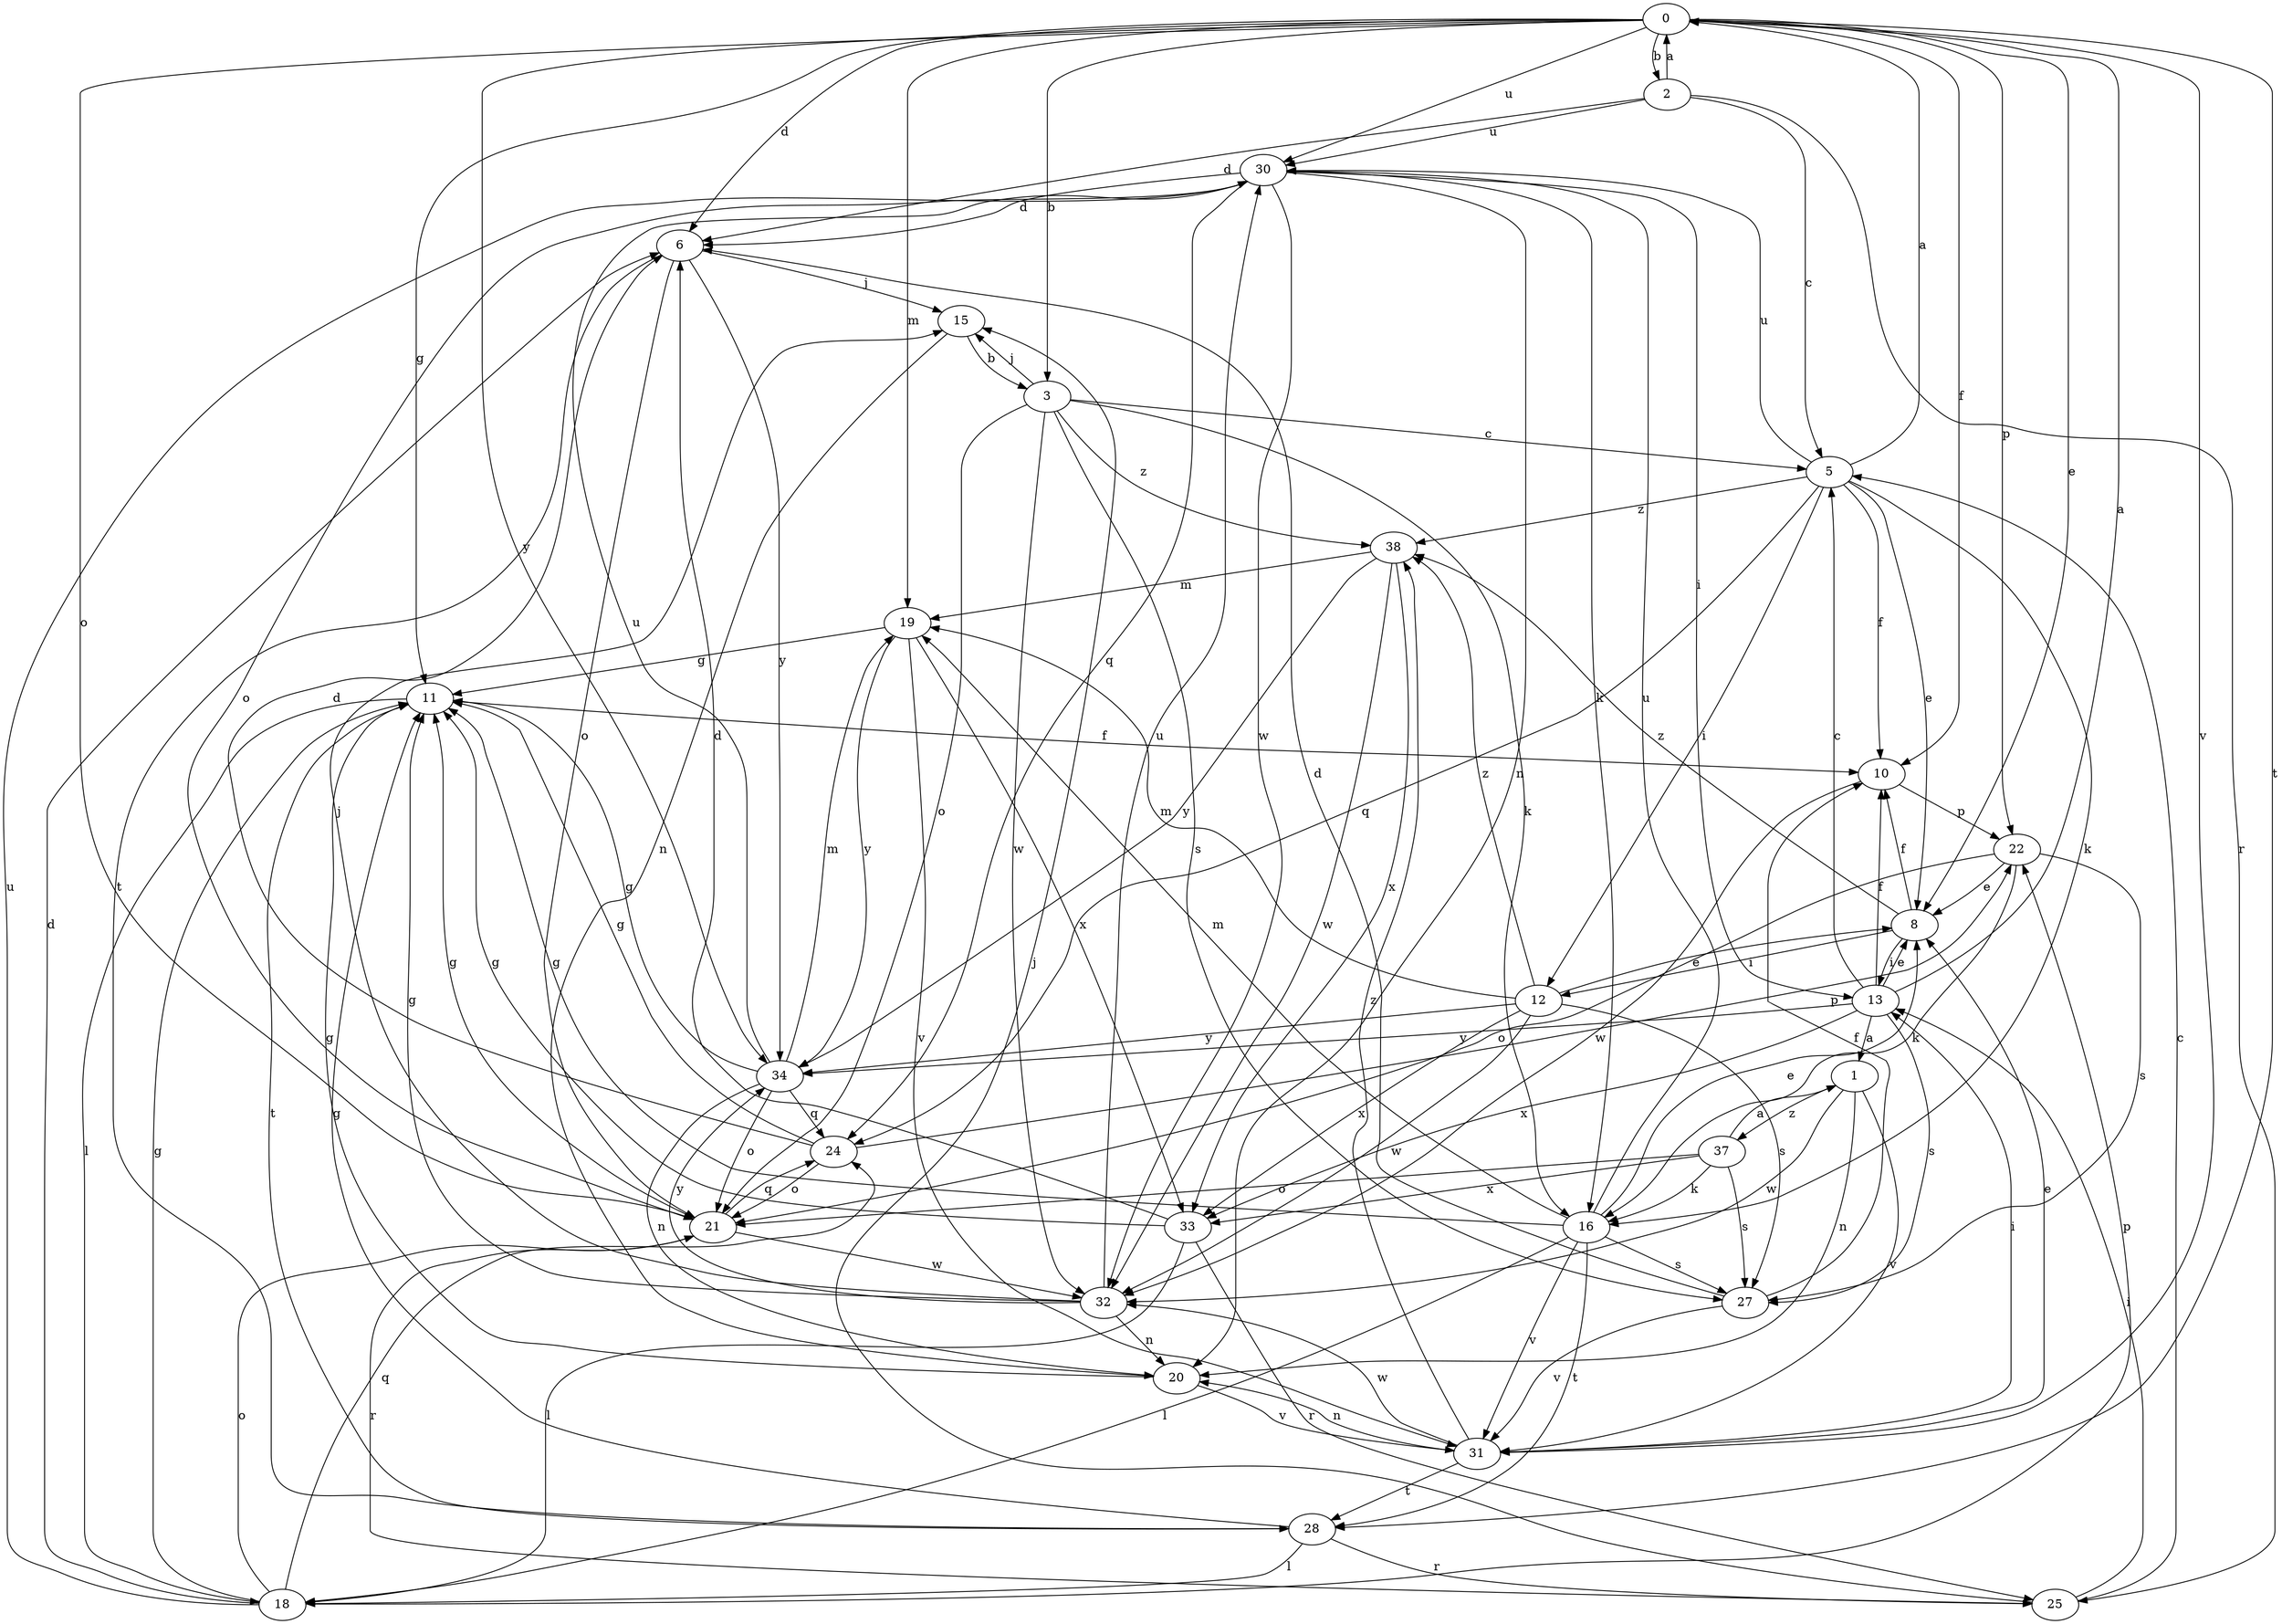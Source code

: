 strict digraph  {
0;
1;
2;
3;
5;
6;
8;
10;
11;
12;
13;
15;
16;
18;
19;
20;
21;
22;
24;
25;
27;
28;
30;
31;
32;
33;
34;
37;
38;
0 -> 2  [label=b];
0 -> 3  [label=b];
0 -> 6  [label=d];
0 -> 8  [label=e];
0 -> 10  [label=f];
0 -> 11  [label=g];
0 -> 19  [label=m];
0 -> 21  [label=o];
0 -> 22  [label=p];
0 -> 28  [label=t];
0 -> 30  [label=u];
0 -> 31  [label=v];
0 -> 34  [label=y];
1 -> 20  [label=n];
1 -> 31  [label=v];
1 -> 32  [label=w];
1 -> 37  [label=z];
2 -> 0  [label=a];
2 -> 5  [label=c];
2 -> 6  [label=d];
2 -> 25  [label=r];
2 -> 30  [label=u];
3 -> 5  [label=c];
3 -> 15  [label=j];
3 -> 16  [label=k];
3 -> 21  [label=o];
3 -> 27  [label=s];
3 -> 32  [label=w];
3 -> 38  [label=z];
5 -> 0  [label=a];
5 -> 8  [label=e];
5 -> 10  [label=f];
5 -> 12  [label=i];
5 -> 16  [label=k];
5 -> 24  [label=q];
5 -> 30  [label=u];
5 -> 38  [label=z];
6 -> 15  [label=j];
6 -> 21  [label=o];
6 -> 28  [label=t];
6 -> 34  [label=y];
8 -> 10  [label=f];
8 -> 12  [label=i];
8 -> 13  [label=i];
8 -> 38  [label=z];
10 -> 22  [label=p];
10 -> 32  [label=w];
11 -> 10  [label=f];
11 -> 18  [label=l];
11 -> 28  [label=t];
12 -> 8  [label=e];
12 -> 19  [label=m];
12 -> 27  [label=s];
12 -> 32  [label=w];
12 -> 33  [label=x];
12 -> 34  [label=y];
12 -> 38  [label=z];
13 -> 0  [label=a];
13 -> 1  [label=a];
13 -> 5  [label=c];
13 -> 8  [label=e];
13 -> 10  [label=f];
13 -> 27  [label=s];
13 -> 33  [label=x];
13 -> 34  [label=y];
15 -> 3  [label=b];
15 -> 20  [label=n];
16 -> 8  [label=e];
16 -> 11  [label=g];
16 -> 18  [label=l];
16 -> 19  [label=m];
16 -> 27  [label=s];
16 -> 28  [label=t];
16 -> 30  [label=u];
16 -> 31  [label=v];
18 -> 6  [label=d];
18 -> 11  [label=g];
18 -> 21  [label=o];
18 -> 22  [label=p];
18 -> 24  [label=q];
18 -> 30  [label=u];
19 -> 11  [label=g];
19 -> 31  [label=v];
19 -> 33  [label=x];
19 -> 34  [label=y];
20 -> 11  [label=g];
20 -> 31  [label=v];
21 -> 11  [label=g];
21 -> 24  [label=q];
21 -> 25  [label=r];
21 -> 32  [label=w];
22 -> 8  [label=e];
22 -> 16  [label=k];
22 -> 21  [label=o];
22 -> 27  [label=s];
24 -> 6  [label=d];
24 -> 11  [label=g];
24 -> 21  [label=o];
24 -> 22  [label=p];
25 -> 5  [label=c];
25 -> 13  [label=i];
25 -> 15  [label=j];
27 -> 6  [label=d];
27 -> 10  [label=f];
27 -> 31  [label=v];
28 -> 11  [label=g];
28 -> 18  [label=l];
28 -> 25  [label=r];
30 -> 6  [label=d];
30 -> 13  [label=i];
30 -> 16  [label=k];
30 -> 20  [label=n];
30 -> 21  [label=o];
30 -> 24  [label=q];
30 -> 32  [label=w];
31 -> 8  [label=e];
31 -> 13  [label=i];
31 -> 20  [label=n];
31 -> 28  [label=t];
31 -> 32  [label=w];
31 -> 38  [label=z];
32 -> 11  [label=g];
32 -> 15  [label=j];
32 -> 20  [label=n];
32 -> 30  [label=u];
32 -> 34  [label=y];
33 -> 6  [label=d];
33 -> 11  [label=g];
33 -> 18  [label=l];
33 -> 25  [label=r];
34 -> 11  [label=g];
34 -> 19  [label=m];
34 -> 20  [label=n];
34 -> 21  [label=o];
34 -> 24  [label=q];
34 -> 30  [label=u];
37 -> 1  [label=a];
37 -> 16  [label=k];
37 -> 21  [label=o];
37 -> 27  [label=s];
37 -> 33  [label=x];
38 -> 19  [label=m];
38 -> 32  [label=w];
38 -> 33  [label=x];
38 -> 34  [label=y];
}
